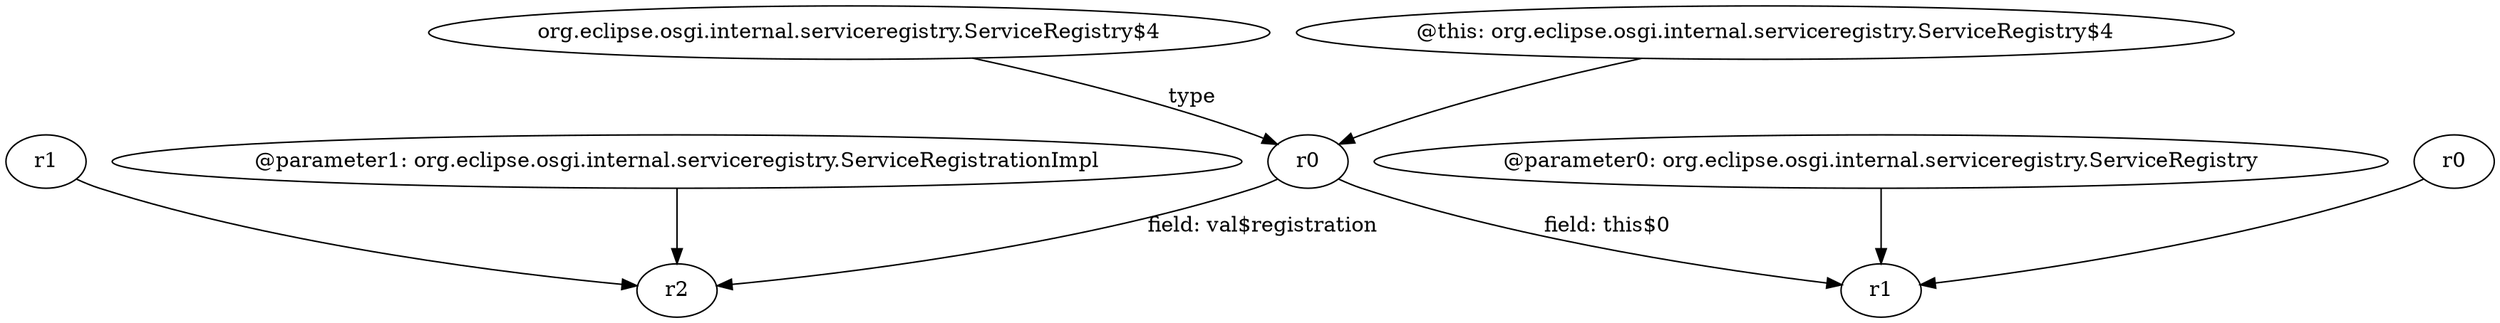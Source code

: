 digraph g {
0[label="@parameter0: org.eclipse.osgi.internal.serviceregistry.ServiceRegistry"]
1[label="r1"]
0->1[label=""]
2[label="org.eclipse.osgi.internal.serviceregistry.ServiceRegistry$4"]
3[label="r0"]
2->3[label="type"]
4[label="r2"]
3->4[label="field: val$registration"]
5[label="@this: org.eclipse.osgi.internal.serviceregistry.ServiceRegistry$4"]
5->3[label=""]
6[label="r0"]
6->1[label=""]
7[label="r1"]
7->4[label=""]
3->1[label="field: this$0"]
8[label="@parameter1: org.eclipse.osgi.internal.serviceregistry.ServiceRegistrationImpl"]
8->4[label=""]
}